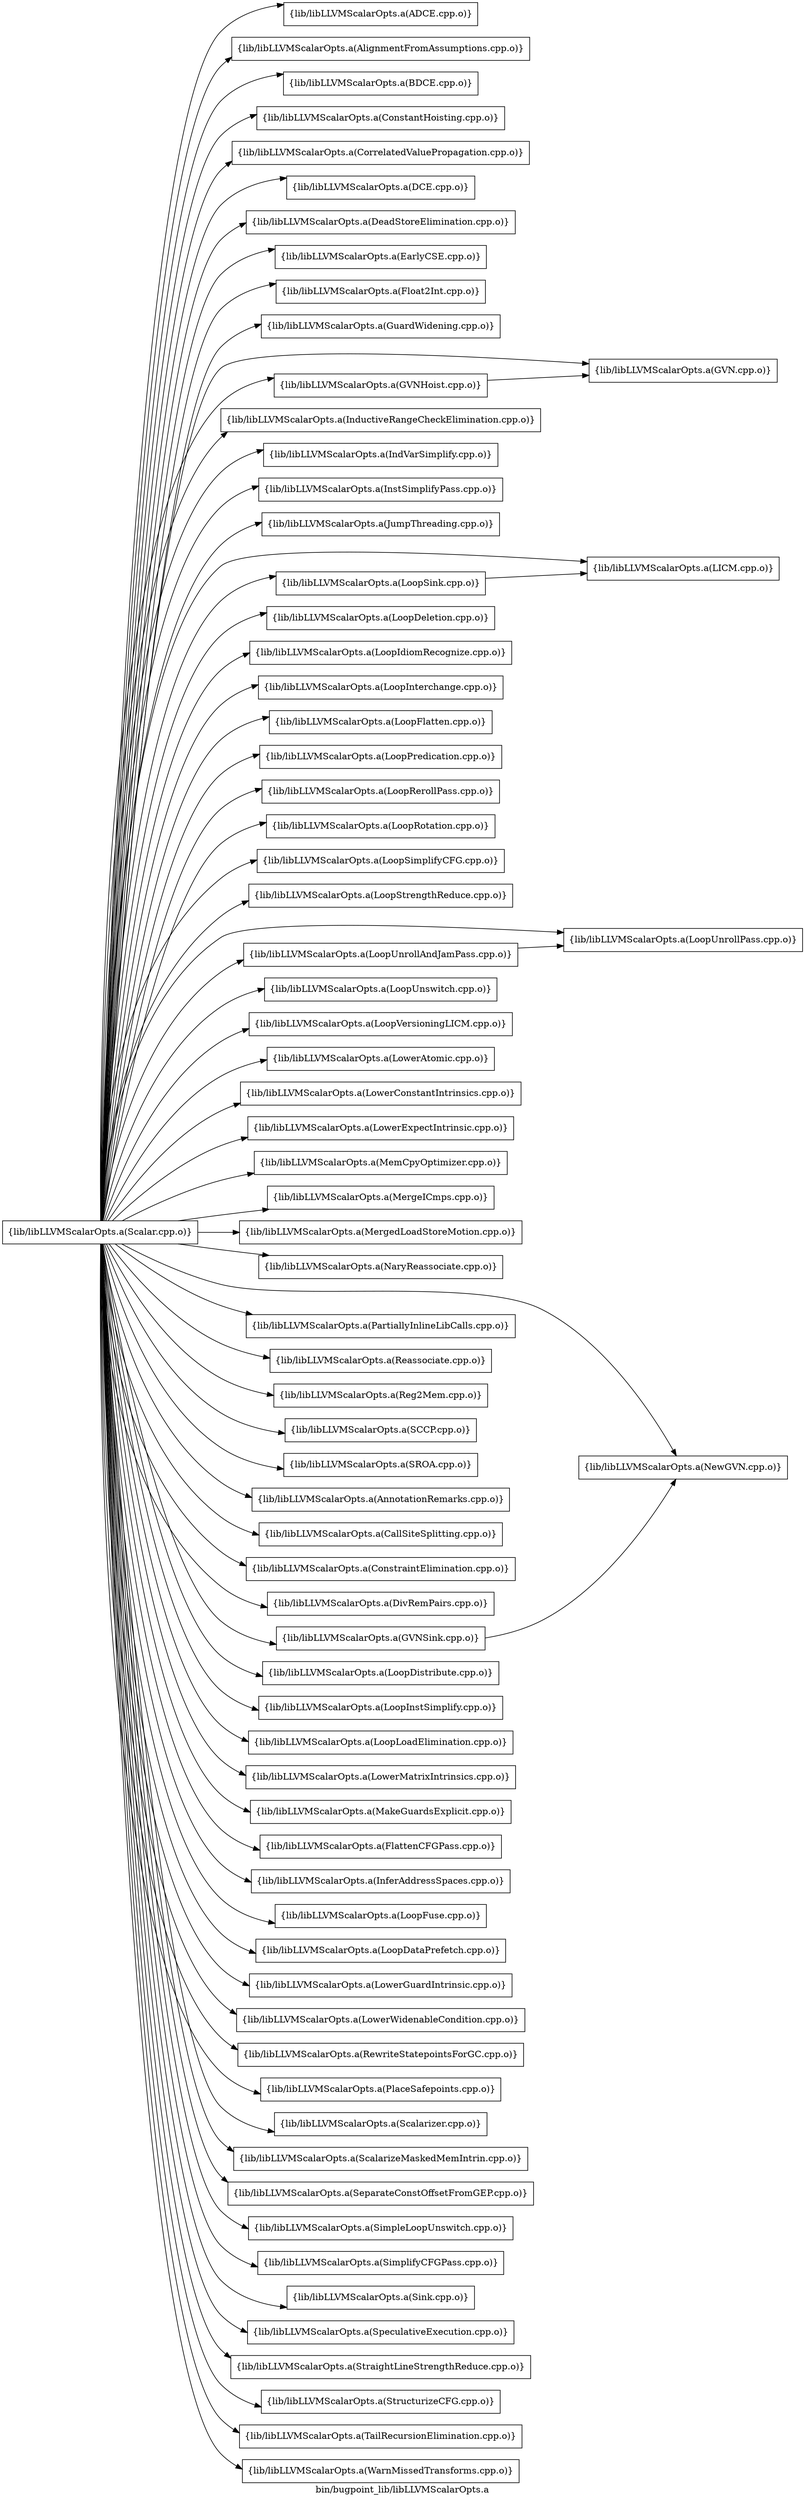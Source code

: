 digraph "bin/bugpoint_lib/libLLVMScalarOpts.a" {
	label="bin/bugpoint_lib/libLLVMScalarOpts.a";
	rankdir=LR;

	Node0x560f26cf1bc8 [shape=record,shape=box,group=0,label="{lib/libLLVMScalarOpts.a(ADCE.cpp.o)}"];
	Node0x560f26cf0ae8 [shape=record,shape=box,group=0,label="{lib/libLLVMScalarOpts.a(AlignmentFromAssumptions.cpp.o)}"];
	Node0x560f26ce1278 [shape=record,shape=box,group=0,label="{lib/libLLVMScalarOpts.a(BDCE.cpp.o)}"];
	Node0x560f26cfa5e8 [shape=record,shape=box,group=0,label="{lib/libLLVMScalarOpts.a(ConstantHoisting.cpp.o)}"];
	Node0x560f26cf68f8 [shape=record,shape=box,group=0,label="{lib/libLLVMScalarOpts.a(CorrelatedValuePropagation.cpp.o)}"];
	Node0x560f26cf6588 [shape=record,shape=box,group=0,label="{lib/libLLVMScalarOpts.a(DCE.cpp.o)}"];
	Node0x560f26cf7168 [shape=record,shape=box,group=0,label="{lib/libLLVMScalarOpts.a(DeadStoreElimination.cpp.o)}"];
	Node0x560f26cf3928 [shape=record,shape=box,group=0,label="{lib/libLLVMScalarOpts.a(EarlyCSE.cpp.o)}"];
	Node0x560f26cf33d8 [shape=record,shape=box,group=0,label="{lib/libLLVMScalarOpts.a(Float2Int.cpp.o)}"];
	Node0x560f26cf4058 [shape=record,shape=box,group=0,label="{lib/libLLVMScalarOpts.a(GuardWidening.cpp.o)}"];
	Node0x560f26d07068 [shape=record,shape=box,group=0,label="{lib/libLLVMScalarOpts.a(GVN.cpp.o)}"];
	Node0x560f26d06348 [shape=record,shape=box,group=0,label="{lib/libLLVMScalarOpts.a(GVNHoist.cpp.o)}"];
	Node0x560f26d06348 -> Node0x560f26d07068;
	Node0x560f26d05498 [shape=record,shape=box,group=0,label="{lib/libLLVMScalarOpts.a(InductiveRangeCheckElimination.cpp.o)}"];
	Node0x560f26d05218 [shape=record,shape=box,group=0,label="{lib/libLLVMScalarOpts.a(IndVarSimplify.cpp.o)}"];
	Node0x560f26d04d68 [shape=record,shape=box,group=0,label="{lib/libLLVMScalarOpts.a(InstSimplifyPass.cpp.o)}"];
	Node0x560f26d04048 [shape=record,shape=box,group=0,label="{lib/libLLVMScalarOpts.a(JumpThreading.cpp.o)}"];
	Node0x560f26d03e18 [shape=record,shape=box,group=0,label="{lib/libLLVMScalarOpts.a(LICM.cpp.o)}"];
	Node0x560f26d03148 [shape=record,shape=box,group=0,label="{lib/libLLVMScalarOpts.a(LoopSink.cpp.o)}"];
	Node0x560f26d03148 -> Node0x560f26d03e18;
	Node0x560f26d02fb8 [shape=record,shape=box,group=0,label="{lib/libLLVMScalarOpts.a(LoopDeletion.cpp.o)}"];
	Node0x560f26cedc58 [shape=record,shape=box,group=0,label="{lib/libLLVMScalarOpts.a(LoopIdiomRecognize.cpp.o)}"];
	Node0x560f26cecd58 [shape=record,shape=box,group=0,label="{lib/libLLVMScalarOpts.a(LoopInterchange.cpp.o)}"];
	Node0x560f26cec1c8 [shape=record,shape=box,group=0,label="{lib/libLLVMScalarOpts.a(LoopFlatten.cpp.o)}"];
	Node0x560f26ceb188 [shape=record,shape=box,group=0,label="{lib/libLLVMScalarOpts.a(LoopPredication.cpp.o)}"];
	Node0x560f26ceae68 [shape=record,shape=box,group=0,label="{lib/libLLVMScalarOpts.a(LoopRerollPass.cpp.o)}"];
	Node0x560f26cea288 [shape=record,shape=box,group=0,label="{lib/libLLVMScalarOpts.a(LoopRotation.cpp.o)}"];
	Node0x560f26ce9bf8 [shape=record,shape=box,group=0,label="{lib/libLLVMScalarOpts.a(LoopSimplifyCFG.cpp.o)}"];
	Node0x560f26ce9978 [shape=record,shape=box,group=0,label="{lib/libLLVMScalarOpts.a(LoopStrengthReduce.cpp.o)}"];
	Node0x560f26cf30b8 [shape=record,shape=box,group=0,label="{lib/libLLVMScalarOpts.a(LoopUnrollPass.cpp.o)}"];
	Node0x560f26cfbfd8 [shape=record,shape=box,group=0,label="{lib/libLLVMScalarOpts.a(LoopUnrollAndJamPass.cpp.o)}"];
	Node0x560f26cfbfd8 -> Node0x560f26cf30b8;
	Node0x560f26cfd158 [shape=record,shape=box,group=0,label="{lib/libLLVMScalarOpts.a(LoopUnswitch.cpp.o)}"];
	Node0x560f26cfb0d8 [shape=record,shape=box,group=0,label="{lib/libLLVMScalarOpts.a(LoopVersioningLICM.cpp.o)}"];
	Node0x560f26cfae08 [shape=record,shape=box,group=0,label="{lib/libLLVMScalarOpts.a(LowerAtomic.cpp.o)}"];
	Node0x560f26cfb498 [shape=record,shape=box,group=0,label="{lib/libLLVMScalarOpts.a(LowerConstantIntrinsics.cpp.o)}"];
	Node0x560f26cf9f08 [shape=record,shape=box,group=0,label="{lib/libLLVMScalarOpts.a(LowerExpectIntrinsic.cpp.o)}"];
	Node0x560f26cfa3b8 [shape=record,shape=box,group=0,label="{lib/libLLVMScalarOpts.a(MemCpyOptimizer.cpp.o)}"];
	Node0x560f26cf89c8 [shape=record,shape=box,group=0,label="{lib/libLLVMScalarOpts.a(MergeICmps.cpp.o)}"];
	Node0x560f26cf90f8 [shape=record,shape=box,group=0,label="{lib/libLLVMScalarOpts.a(MergedLoadStoreMotion.cpp.o)}"];
	Node0x560f26cf3ab8 [shape=record,shape=box,group=0,label="{lib/libLLVMScalarOpts.a(NaryReassociate.cpp.o)}"];
	Node0x560f26cf5278 [shape=record,shape=box,group=0,label="{lib/libLLVMScalarOpts.a(NewGVN.cpp.o)}"];
	Node0x560f26cf54a8 [shape=record,shape=box,group=0,label="{lib/libLLVMScalarOpts.a(PartiallyInlineLibCalls.cpp.o)}"];
	Node0x560f26cf4dc8 [shape=record,shape=box,group=0,label="{lib/libLLVMScalarOpts.a(Reassociate.cpp.o)}"];
	Node0x560f26d05c68 [shape=record,shape=box,group=0,label="{lib/libLLVMScalarOpts.a(Reg2Mem.cpp.o)}"];
	Node0x560f26d04f48 [shape=record,shape=box,group=0,label="{lib/libLLVMScalarOpts.a(SCCP.cpp.o)}"];
	Node0x560f26d04d18 [shape=record,shape=box,group=0,label="{lib/libLLVMScalarOpts.a(SROA.cpp.o)}"];
	Node0x560f26d06618 [shape=record,shape=box,group=0,label="{lib/libLLVMScalarOpts.a(Scalar.cpp.o)}"];
	Node0x560f26d06618 -> Node0x560f26cf1bc8;
	Node0x560f26d06618 -> Node0x560f26cf0ae8;
	Node0x560f26d06618 -> Node0x560f26ce1548;
	Node0x560f26d06618 -> Node0x560f26ce1278;
	Node0x560f26d06618 -> Node0x560f26ce07d8;
	Node0x560f26d06618 -> Node0x560f26cfa5e8;
	Node0x560f26d06618 -> Node0x560f26cfa408;
	Node0x560f26d06618 -> Node0x560f26cf68f8;
	Node0x560f26d06618 -> Node0x560f26cf6588;
	Node0x560f26d06618 -> Node0x560f26cf7168;
	Node0x560f26d06618 -> Node0x560f26cf7e88;
	Node0x560f26d06618 -> Node0x560f26cf3928;
	Node0x560f26d06618 -> Node0x560f26cf33d8;
	Node0x560f26d06618 -> Node0x560f26cf4058;
	Node0x560f26d06618 -> Node0x560f26d07068;
	Node0x560f26d06618 -> Node0x560f26d06348;
	Node0x560f26d06618 -> Node0x560f26d06168;
	Node0x560f26d06618 -> Node0x560f26d05498;
	Node0x560f26d06618 -> Node0x560f26d05218;
	Node0x560f26d06618 -> Node0x560f26d04d68;
	Node0x560f26d06618 -> Node0x560f26d04048;
	Node0x560f26d06618 -> Node0x560f26d03e18;
	Node0x560f26d06618 -> Node0x560f26d03148;
	Node0x560f26d06618 -> Node0x560f26d02fb8;
	Node0x560f26d06618 -> Node0x560f26d02338;
	Node0x560f26d06618 -> Node0x560f26cedc58;
	Node0x560f26d06618 -> Node0x560f26cecfd8;
	Node0x560f26d06618 -> Node0x560f26cecd58;
	Node0x560f26d06618 -> Node0x560f26cec1c8;
	Node0x560f26d06618 -> Node0x560f26cebc28;
	Node0x560f26d06618 -> Node0x560f26ceb188;
	Node0x560f26d06618 -> Node0x560f26ceae68;
	Node0x560f26d06618 -> Node0x560f26cea288;
	Node0x560f26d06618 -> Node0x560f26ce9bf8;
	Node0x560f26d06618 -> Node0x560f26ce9978;
	Node0x560f26d06618 -> Node0x560f26cf30b8;
	Node0x560f26d06618 -> Node0x560f26cfbfd8;
	Node0x560f26d06618 -> Node0x560f26cfd158;
	Node0x560f26d06618 -> Node0x560f26cfb0d8;
	Node0x560f26d06618 -> Node0x560f26cfae08;
	Node0x560f26d06618 -> Node0x560f26cfb498;
	Node0x560f26d06618 -> Node0x560f26cf9f08;
	Node0x560f26d06618 -> Node0x560f26cfa7c8;
	Node0x560f26d06618 -> Node0x560f26cfa3b8;
	Node0x560f26d06618 -> Node0x560f26cf89c8;
	Node0x560f26d06618 -> Node0x560f26cf90f8;
	Node0x560f26d06618 -> Node0x560f26cf3ab8;
	Node0x560f26d06618 -> Node0x560f26cf5278;
	Node0x560f26d06618 -> Node0x560f26cf54a8;
	Node0x560f26d06618 -> Node0x560f26cf4dc8;
	Node0x560f26d06618 -> Node0x560f26d05c68;
	Node0x560f26d06618 -> Node0x560f26d04f48;
	Node0x560f26d06618 -> Node0x560f26d04d18;
	Node0x560f26d06618 -> Node0x560f26d061b8;
	Node0x560f26d06618 -> Node0x560f26d02c48;
	Node0x560f26d06618 -> Node0x560f26cfca78;
	Node0x560f26d06618 -> Node0x560f26cfca28;
	Node0x560f26d06618 -> Node0x560f26cf8748;
	Node0x560f26d06618 -> Node0x560f26cf8a68;
	Node0x560f26d06618 -> Node0x560f26cf9918;
	Node0x560f26d06618 -> Node0x560f26cf9878;
	Node0x560f26d06618 -> Node0x560f26cfa868;
	Node0x560f26d06618 -> Node0x560f26d002b8;
	Node0x560f26d06618 -> Node0x560f26d00a38;
	Node0x560f26d06618 -> Node0x560f26d006c8;
	Node0x560f26d06618 -> Node0x560f26cf9e18;
	Node0x560f26d06618 -> Node0x560f26cf9648;
	Node0x560f26d06618 -> Node0x560f26cfa638;
	Node0x560f26d06618 -> Node0x560f26cfb1c8;
	Node0x560f26d06618 -> Node0x560f26cfa9f8;
	Node0x560f26d06618 -> Node0x560f26cfb678;
	Node0x560f26d06618 -> Node0x560f26cfc438;
	Node0x560f26d06618 -> Node0x560f26cfd0b8;
	Node0x560f26d002b8 [shape=record,shape=box,group=0,label="{lib/libLLVMScalarOpts.a(Scalarizer.cpp.o)}"];
	Node0x560f26d00a38 [shape=record,shape=box,group=0,label="{lib/libLLVMScalarOpts.a(ScalarizeMaskedMemIntrin.cpp.o)}"];
	Node0x560f26d006c8 [shape=record,shape=box,group=0,label="{lib/libLLVMScalarOpts.a(SeparateConstOffsetFromGEP.cpp.o)}"];
	Node0x560f26cf9648 [shape=record,shape=box,group=0,label="{lib/libLLVMScalarOpts.a(SimplifyCFGPass.cpp.o)}"];
	Node0x560f26cfa638 [shape=record,shape=box,group=0,label="{lib/libLLVMScalarOpts.a(Sink.cpp.o)}"];
	Node0x560f26cfb1c8 [shape=record,shape=box,group=0,label="{lib/libLLVMScalarOpts.a(SpeculativeExecution.cpp.o)}"];
	Node0x560f26cfa9f8 [shape=record,shape=box,group=0,label="{lib/libLLVMScalarOpts.a(StraightLineStrengthReduce.cpp.o)}"];
	Node0x560f26cfb678 [shape=record,shape=box,group=0,label="{lib/libLLVMScalarOpts.a(StructurizeCFG.cpp.o)}"];
	Node0x560f26cfc438 [shape=record,shape=box,group=0,label="{lib/libLLVMScalarOpts.a(TailRecursionElimination.cpp.o)}"];
	Node0x560f26cfd0b8 [shape=record,shape=box,group=0,label="{lib/libLLVMScalarOpts.a(WarnMissedTransforms.cpp.o)}"];
	Node0x560f26ce1548 [shape=record,shape=box,group=0,label="{lib/libLLVMScalarOpts.a(AnnotationRemarks.cpp.o)}"];
	Node0x560f26ce07d8 [shape=record,shape=box,group=0,label="{lib/libLLVMScalarOpts.a(CallSiteSplitting.cpp.o)}"];
	Node0x560f26cfa408 [shape=record,shape=box,group=0,label="{lib/libLLVMScalarOpts.a(ConstraintElimination.cpp.o)}"];
	Node0x560f26cf7e88 [shape=record,shape=box,group=0,label="{lib/libLLVMScalarOpts.a(DivRemPairs.cpp.o)}"];
	Node0x560f26d06168 [shape=record,shape=box,group=0,label="{lib/libLLVMScalarOpts.a(GVNSink.cpp.o)}"];
	Node0x560f26d06168 -> Node0x560f26cf5278;
	Node0x560f26d02338 [shape=record,shape=box,group=0,label="{lib/libLLVMScalarOpts.a(LoopDistribute.cpp.o)}"];
	Node0x560f26cecfd8 [shape=record,shape=box,group=0,label="{lib/libLLVMScalarOpts.a(LoopInstSimplify.cpp.o)}"];
	Node0x560f26cebc28 [shape=record,shape=box,group=0,label="{lib/libLLVMScalarOpts.a(LoopLoadElimination.cpp.o)}"];
	Node0x560f26cfa7c8 [shape=record,shape=box,group=0,label="{lib/libLLVMScalarOpts.a(LowerMatrixIntrinsics.cpp.o)}"];
	Node0x560f26cf9e18 [shape=record,shape=box,group=0,label="{lib/libLLVMScalarOpts.a(SimpleLoopUnswitch.cpp.o)}"];
	Node0x560f26d061b8 [shape=record,shape=box,group=0,label="{lib/libLLVMScalarOpts.a(MakeGuardsExplicit.cpp.o)}"];
	Node0x560f26d02c48 [shape=record,shape=box,group=0,label="{lib/libLLVMScalarOpts.a(FlattenCFGPass.cpp.o)}"];
	Node0x560f26cfca78 [shape=record,shape=box,group=0,label="{lib/libLLVMScalarOpts.a(InferAddressSpaces.cpp.o)}"];
	Node0x560f26cfca28 [shape=record,shape=box,group=0,label="{lib/libLLVMScalarOpts.a(LoopFuse.cpp.o)}"];
	Node0x560f26cf8748 [shape=record,shape=box,group=0,label="{lib/libLLVMScalarOpts.a(LoopDataPrefetch.cpp.o)}"];
	Node0x560f26cf8a68 [shape=record,shape=box,group=0,label="{lib/libLLVMScalarOpts.a(LowerGuardIntrinsic.cpp.o)}"];
	Node0x560f26cf9918 [shape=record,shape=box,group=0,label="{lib/libLLVMScalarOpts.a(LowerWidenableCondition.cpp.o)}"];
	Node0x560f26cf9878 [shape=record,shape=box,group=0,label="{lib/libLLVMScalarOpts.a(RewriteStatepointsForGC.cpp.o)}"];
	Node0x560f26cfa868 [shape=record,shape=box,group=0,label="{lib/libLLVMScalarOpts.a(PlaceSafepoints.cpp.o)}"];
}
